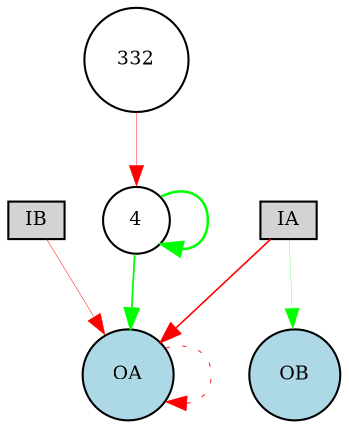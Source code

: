 digraph {
	node [fontsize=9 height=0.2 shape=circle width=0.2]
	IA [fillcolor=lightgray shape=box style=filled]
	IB [fillcolor=lightgray shape=box style=filled]
	OA [fillcolor=lightblue style=filled]
	OB [fillcolor=lightblue style=filled]
	4 [fillcolor=white style=filled]
	332 [fillcolor=white style=filled]
	4 -> OA [color=green penwidth=0.8374778497066084 style=solid]
	OA -> OA [color=red penwidth=0.43447772104398363 style=dotted]
	4 -> 4 [color=green penwidth=1.22496098635371 style=solid]
	IA -> OB [color=green penwidth=0.12326526839406518 style=solid]
	IA -> OA [color=red penwidth=0.7660181518012648 style=solid]
	332 -> 4 [color=red penwidth=0.20400280320845804 style=solid]
	IB -> OA [color=red penwidth=0.22750315264471152 style=solid]
}

